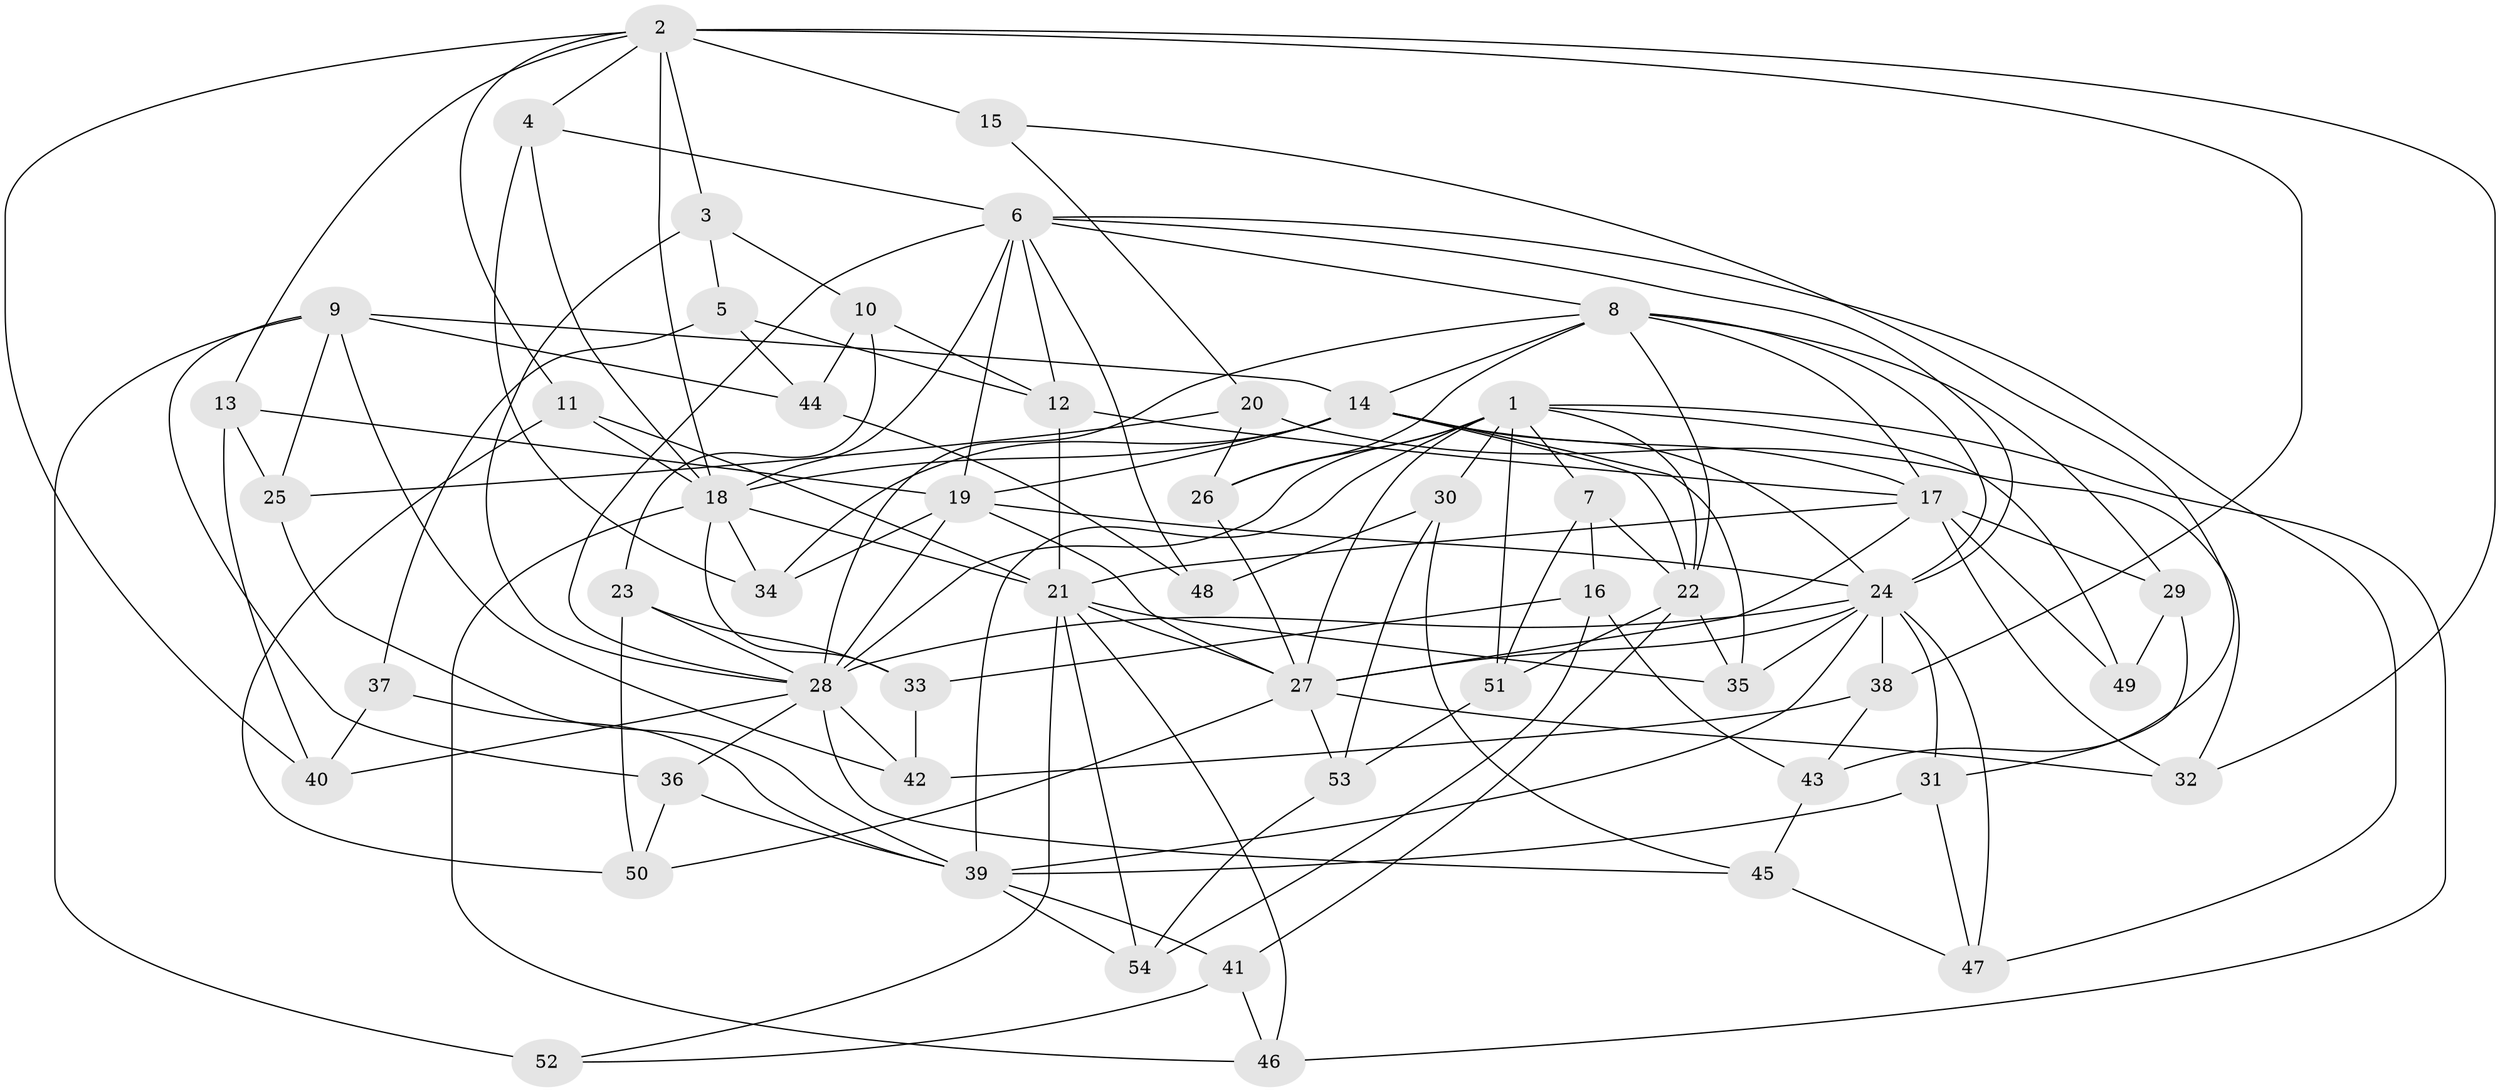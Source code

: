 // original degree distribution, {4: 1.0}
// Generated by graph-tools (version 1.1) at 2025/38/03/09/25 02:38:18]
// undirected, 54 vertices, 141 edges
graph export_dot {
graph [start="1"]
  node [color=gray90,style=filled];
  1;
  2;
  3;
  4;
  5;
  6;
  7;
  8;
  9;
  10;
  11;
  12;
  13;
  14;
  15;
  16;
  17;
  18;
  19;
  20;
  21;
  22;
  23;
  24;
  25;
  26;
  27;
  28;
  29;
  30;
  31;
  32;
  33;
  34;
  35;
  36;
  37;
  38;
  39;
  40;
  41;
  42;
  43;
  44;
  45;
  46;
  47;
  48;
  49;
  50;
  51;
  52;
  53;
  54;
  1 -- 7 [weight=1.0];
  1 -- 22 [weight=1.0];
  1 -- 26 [weight=1.0];
  1 -- 27 [weight=1.0];
  1 -- 28 [weight=1.0];
  1 -- 30 [weight=1.0];
  1 -- 39 [weight=2.0];
  1 -- 46 [weight=1.0];
  1 -- 49 [weight=2.0];
  1 -- 51 [weight=1.0];
  2 -- 3 [weight=1.0];
  2 -- 4 [weight=1.0];
  2 -- 11 [weight=1.0];
  2 -- 13 [weight=1.0];
  2 -- 15 [weight=2.0];
  2 -- 18 [weight=1.0];
  2 -- 32 [weight=1.0];
  2 -- 38 [weight=1.0];
  2 -- 40 [weight=1.0];
  3 -- 5 [weight=1.0];
  3 -- 10 [weight=1.0];
  3 -- 28 [weight=1.0];
  4 -- 6 [weight=1.0];
  4 -- 18 [weight=1.0];
  4 -- 34 [weight=1.0];
  5 -- 12 [weight=1.0];
  5 -- 37 [weight=1.0];
  5 -- 44 [weight=1.0];
  6 -- 8 [weight=1.0];
  6 -- 12 [weight=1.0];
  6 -- 18 [weight=3.0];
  6 -- 19 [weight=1.0];
  6 -- 24 [weight=1.0];
  6 -- 28 [weight=1.0];
  6 -- 47 [weight=1.0];
  6 -- 48 [weight=2.0];
  7 -- 16 [weight=1.0];
  7 -- 22 [weight=1.0];
  7 -- 51 [weight=1.0];
  8 -- 14 [weight=1.0];
  8 -- 17 [weight=1.0];
  8 -- 22 [weight=2.0];
  8 -- 24 [weight=1.0];
  8 -- 26 [weight=1.0];
  8 -- 28 [weight=2.0];
  8 -- 29 [weight=1.0];
  9 -- 14 [weight=2.0];
  9 -- 25 [weight=1.0];
  9 -- 36 [weight=1.0];
  9 -- 42 [weight=1.0];
  9 -- 44 [weight=1.0];
  9 -- 52 [weight=2.0];
  10 -- 12 [weight=1.0];
  10 -- 23 [weight=1.0];
  10 -- 44 [weight=1.0];
  11 -- 18 [weight=1.0];
  11 -- 21 [weight=1.0];
  11 -- 50 [weight=1.0];
  12 -- 17 [weight=3.0];
  12 -- 21 [weight=2.0];
  13 -- 19 [weight=1.0];
  13 -- 25 [weight=1.0];
  13 -- 40 [weight=1.0];
  14 -- 17 [weight=1.0];
  14 -- 18 [weight=1.0];
  14 -- 19 [weight=1.0];
  14 -- 22 [weight=1.0];
  14 -- 24 [weight=1.0];
  14 -- 34 [weight=1.0];
  14 -- 35 [weight=1.0];
  15 -- 20 [weight=1.0];
  15 -- 43 [weight=1.0];
  16 -- 33 [weight=1.0];
  16 -- 43 [weight=1.0];
  16 -- 54 [weight=1.0];
  17 -- 21 [weight=1.0];
  17 -- 27 [weight=3.0];
  17 -- 29 [weight=1.0];
  17 -- 32 [weight=1.0];
  17 -- 49 [weight=1.0];
  18 -- 21 [weight=2.0];
  18 -- 33 [weight=1.0];
  18 -- 34 [weight=1.0];
  18 -- 46 [weight=1.0];
  19 -- 24 [weight=2.0];
  19 -- 27 [weight=1.0];
  19 -- 28 [weight=1.0];
  19 -- 34 [weight=1.0];
  20 -- 25 [weight=1.0];
  20 -- 26 [weight=1.0];
  20 -- 32 [weight=1.0];
  21 -- 27 [weight=2.0];
  21 -- 35 [weight=1.0];
  21 -- 46 [weight=1.0];
  21 -- 52 [weight=1.0];
  21 -- 54 [weight=1.0];
  22 -- 35 [weight=1.0];
  22 -- 41 [weight=1.0];
  22 -- 51 [weight=1.0];
  23 -- 28 [weight=1.0];
  23 -- 33 [weight=1.0];
  23 -- 50 [weight=1.0];
  24 -- 27 [weight=1.0];
  24 -- 28 [weight=1.0];
  24 -- 31 [weight=1.0];
  24 -- 35 [weight=1.0];
  24 -- 38 [weight=1.0];
  24 -- 39 [weight=1.0];
  24 -- 47 [weight=1.0];
  25 -- 39 [weight=1.0];
  26 -- 27 [weight=1.0];
  27 -- 32 [weight=1.0];
  27 -- 50 [weight=1.0];
  27 -- 53 [weight=1.0];
  28 -- 36 [weight=1.0];
  28 -- 40 [weight=1.0];
  28 -- 42 [weight=1.0];
  28 -- 45 [weight=1.0];
  29 -- 31 [weight=1.0];
  29 -- 49 [weight=1.0];
  30 -- 45 [weight=1.0];
  30 -- 48 [weight=1.0];
  30 -- 53 [weight=1.0];
  31 -- 39 [weight=1.0];
  31 -- 47 [weight=1.0];
  33 -- 42 [weight=1.0];
  36 -- 39 [weight=1.0];
  36 -- 50 [weight=1.0];
  37 -- 39 [weight=2.0];
  37 -- 40 [weight=1.0];
  38 -- 42 [weight=1.0];
  38 -- 43 [weight=1.0];
  39 -- 41 [weight=1.0];
  39 -- 54 [weight=1.0];
  41 -- 46 [weight=1.0];
  41 -- 52 [weight=1.0];
  43 -- 45 [weight=1.0];
  44 -- 48 [weight=1.0];
  45 -- 47 [weight=1.0];
  51 -- 53 [weight=1.0];
  53 -- 54 [weight=1.0];
}
